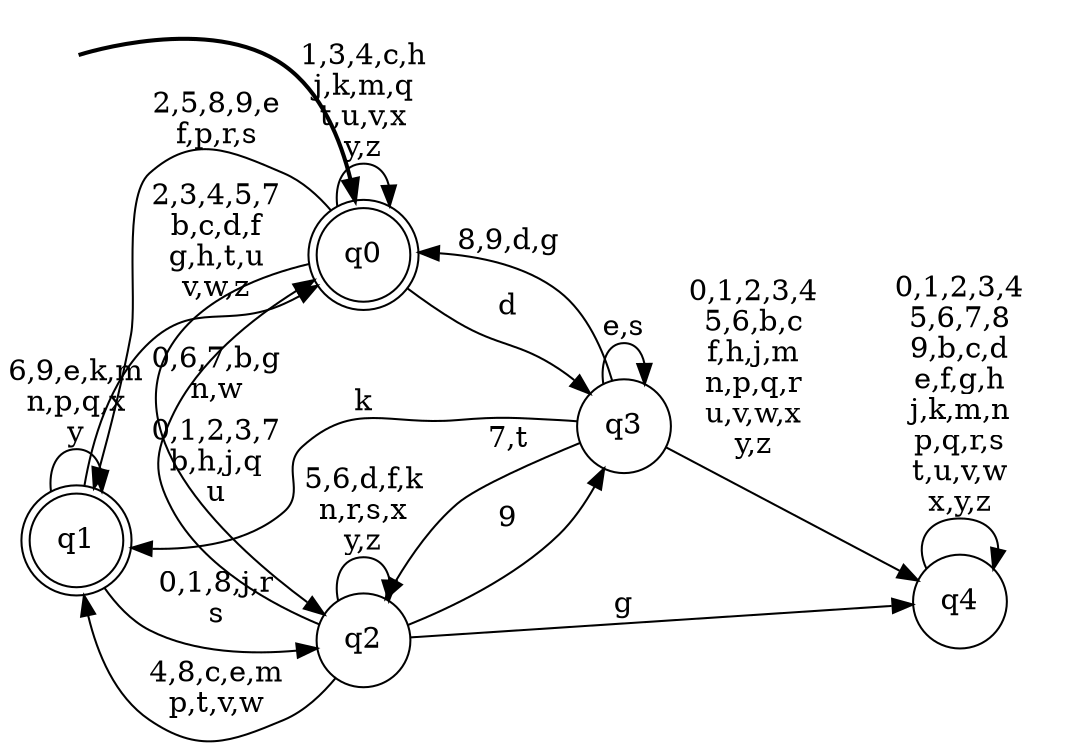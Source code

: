 digraph BlueStar {
__start0 [style = invis, shape = none, label = "", width = 0, height = 0];

rankdir=LR;
size="8,5";

s0 [style="rounded,filled", color="black", fillcolor="white" shape="doublecircle", label="q0"];
s1 [style="rounded,filled", color="black", fillcolor="white" shape="doublecircle", label="q1"];
s2 [style="filled", color="black", fillcolor="white" shape="circle", label="q2"];
s3 [style="filled", color="black", fillcolor="white" shape="circle", label="q3"];
s4 [style="filled", color="black", fillcolor="white" shape="circle", label="q4"];
subgraph cluster_main { 
	graph [pad=".75", ranksep="0.15", nodesep="0.15"];
	 style=invis; 
	__start0 -> s0 [penwidth=2];
}
s0 -> s0 [label="1,3,4,c,h\nj,k,m,q\nt,u,v,x\ny,z"];
s0 -> s1 [label="2,5,8,9,e\nf,p,r,s"];
s0 -> s2 [label="0,6,7,b,g\nn,w"];
s0 -> s3 [label="d"];
s1 -> s0 [label="2,3,4,5,7\nb,c,d,f\ng,h,t,u\nv,w,z"];
s1 -> s1 [label="6,9,e,k,m\nn,p,q,x\ny"];
s1 -> s2 [label="0,1,8,j,r\ns"];
s2 -> s0 [label="0,1,2,3,7\nb,h,j,q\nu"];
s2 -> s1 [label="4,8,c,e,m\np,t,v,w"];
s2 -> s2 [label="5,6,d,f,k\nn,r,s,x\ny,z"];
s2 -> s3 [label="9"];
s2 -> s4 [label="g"];
s3 -> s0 [label="8,9,d,g"];
s3 -> s1 [label="k"];
s3 -> s2 [label="7,t"];
s3 -> s3 [label="e,s"];
s3 -> s4 [label="0,1,2,3,4\n5,6,b,c\nf,h,j,m\nn,p,q,r\nu,v,w,x\ny,z"];
s4 -> s4 [label="0,1,2,3,4\n5,6,7,8\n9,b,c,d\ne,f,g,h\nj,k,m,n\np,q,r,s\nt,u,v,w\nx,y,z"];

}